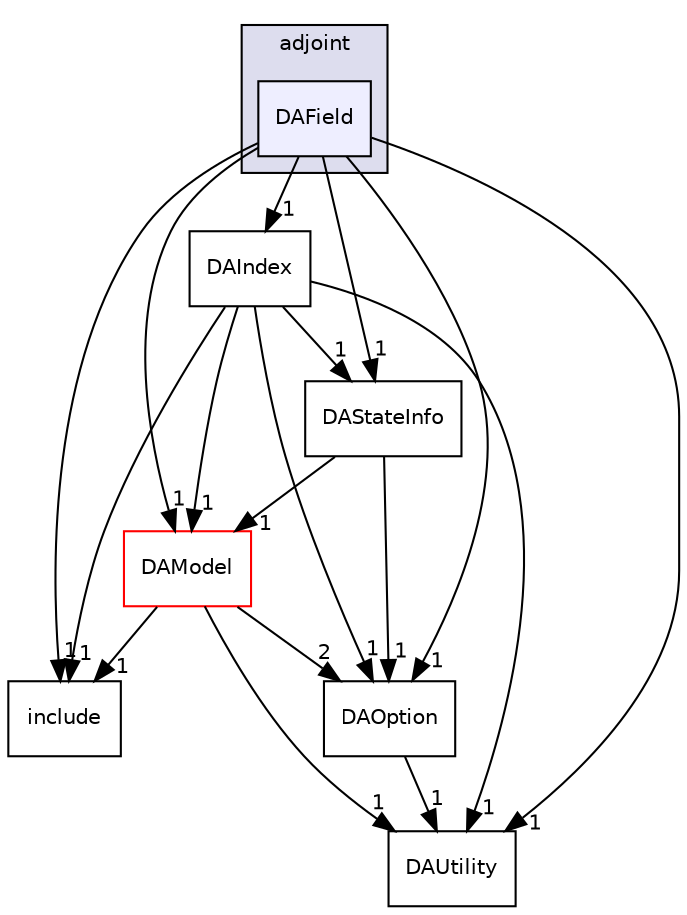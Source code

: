 digraph "dafoam/src/adjoint/DAField" {
  bgcolor=transparent;
  compound=true
  node [ fontsize="10", fontname="Helvetica"];
  edge [ labelfontsize="10", labelfontname="Helvetica"];
  subgraph clusterdir_f5514f987767675d2ddbed85ad2de067 {
    graph [ bgcolor="#ddddee", pencolor="black", label="adjoint" fontname="Helvetica", fontsize="10", URL="dir_f5514f987767675d2ddbed85ad2de067.html"]
  dir_24984e7a4463df90427d17542ba716ca [shape=box, label="DAField", style="filled", fillcolor="#eeeeff", pencolor="black", URL="dir_24984e7a4463df90427d17542ba716ca.html"];
  }
  dir_f7f086f789ecb62f27463ba7ed1d81dd [shape=box label="DAStateInfo" URL="dir_f7f086f789ecb62f27463ba7ed1d81dd.html"];
  dir_2b299a9bdd8f01e49a173391b76d2ce4 [shape=box label="DAIndex" URL="dir_2b299a9bdd8f01e49a173391b76d2ce4.html"];
  dir_7df341fe0193531049da9f2466a34806 [shape=box label="include" URL="dir_7df341fe0193531049da9f2466a34806.html"];
  dir_3e1a3916256641cd890d01e288a238af [shape=box label="DAOption" URL="dir_3e1a3916256641cd890d01e288a238af.html"];
  dir_0e038532d2d478fb20f067fb4c41f83e [shape=box label="DAModel" color="red" URL="dir_0e038532d2d478fb20f067fb4c41f83e.html"];
  dir_cf971f353ff72be402d0f8c332203c9b [shape=box label="DAUtility" URL="dir_cf971f353ff72be402d0f8c332203c9b.html"];
  dir_f7f086f789ecb62f27463ba7ed1d81dd->dir_3e1a3916256641cd890d01e288a238af [headlabel="1", labeldistance=1.5 headhref="dir_000024_000016.html"];
  dir_f7f086f789ecb62f27463ba7ed1d81dd->dir_0e038532d2d478fb20f067fb4c41f83e [headlabel="1", labeldistance=1.5 headhref="dir_000024_000012.html"];
  dir_2b299a9bdd8f01e49a173391b76d2ce4->dir_f7f086f789ecb62f27463ba7ed1d81dd [headlabel="1", labeldistance=1.5 headhref="dir_000009_000024.html"];
  dir_2b299a9bdd8f01e49a173391b76d2ce4->dir_7df341fe0193531049da9f2466a34806 [headlabel="1", labeldistance=1.5 headhref="dir_000009_000026.html"];
  dir_2b299a9bdd8f01e49a173391b76d2ce4->dir_3e1a3916256641cd890d01e288a238af [headlabel="1", labeldistance=1.5 headhref="dir_000009_000016.html"];
  dir_2b299a9bdd8f01e49a173391b76d2ce4->dir_0e038532d2d478fb20f067fb4c41f83e [headlabel="1", labeldistance=1.5 headhref="dir_000009_000012.html"];
  dir_2b299a9bdd8f01e49a173391b76d2ce4->dir_cf971f353ff72be402d0f8c332203c9b [headlabel="1", labeldistance=1.5 headhref="dir_000009_000025.html"];
  dir_3e1a3916256641cd890d01e288a238af->dir_cf971f353ff72be402d0f8c332203c9b [headlabel="1", labeldistance=1.5 headhref="dir_000016_000025.html"];
  dir_0e038532d2d478fb20f067fb4c41f83e->dir_7df341fe0193531049da9f2466a34806 [headlabel="1", labeldistance=1.5 headhref="dir_000012_000026.html"];
  dir_0e038532d2d478fb20f067fb4c41f83e->dir_3e1a3916256641cd890d01e288a238af [headlabel="2", labeldistance=1.5 headhref="dir_000012_000016.html"];
  dir_0e038532d2d478fb20f067fb4c41f83e->dir_cf971f353ff72be402d0f8c332203c9b [headlabel="1", labeldistance=1.5 headhref="dir_000012_000025.html"];
  dir_24984e7a4463df90427d17542ba716ca->dir_f7f086f789ecb62f27463ba7ed1d81dd [headlabel="1", labeldistance=1.5 headhref="dir_000007_000024.html"];
  dir_24984e7a4463df90427d17542ba716ca->dir_2b299a9bdd8f01e49a173391b76d2ce4 [headlabel="1", labeldistance=1.5 headhref="dir_000007_000009.html"];
  dir_24984e7a4463df90427d17542ba716ca->dir_7df341fe0193531049da9f2466a34806 [headlabel="1", labeldistance=1.5 headhref="dir_000007_000026.html"];
  dir_24984e7a4463df90427d17542ba716ca->dir_3e1a3916256641cd890d01e288a238af [headlabel="1", labeldistance=1.5 headhref="dir_000007_000016.html"];
  dir_24984e7a4463df90427d17542ba716ca->dir_0e038532d2d478fb20f067fb4c41f83e [headlabel="1", labeldistance=1.5 headhref="dir_000007_000012.html"];
  dir_24984e7a4463df90427d17542ba716ca->dir_cf971f353ff72be402d0f8c332203c9b [headlabel="1", labeldistance=1.5 headhref="dir_000007_000025.html"];
}
